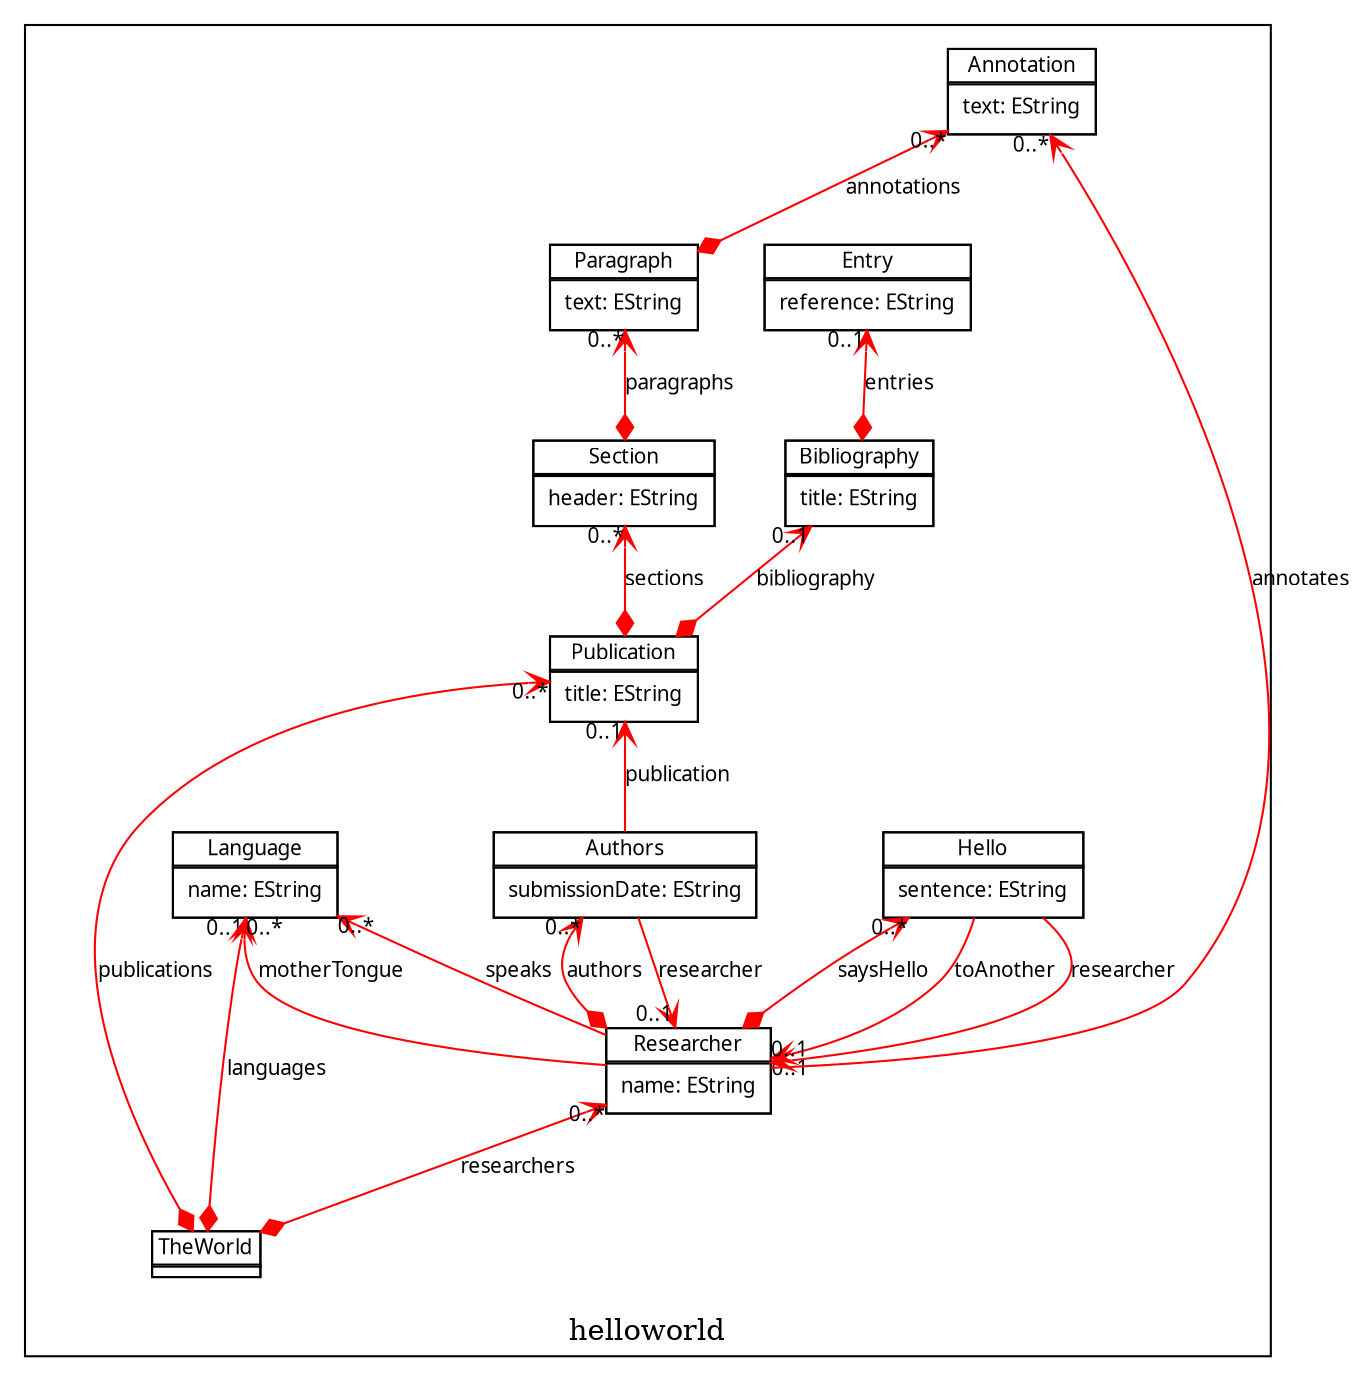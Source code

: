 digraph G { rankdir=BT  overlap = "scale" labelfloat = "true" node [fontname="Verdana", fontsize=10, shape=none] edge [fontname="Verdana", fontsize=10];
subgraph cluster_1 /*start subgraph 2*/{ label="ecore";
}/*end subgraph*/subgraph cluster_14114126 /*start subgraph 1*/{ label="helloworld";
id13978943[label=<<TABLE  cellspacing="-1" cellpadding="0" border="0" > <!-- top  --> <TR><TD port="pid13978943"><TABLE bgcolor=".0 .0 1.0" cellspacing="-1" border="1" ><TR><TD>Language</TD></TR>
<TR><TD><TABLE border="0">
<!-- attr 4  --><TR><TD port="pLanguage_name" align="left">name: EString</TD></TR></TABLE></TD></TR>
</TABLE>
</TD></TR></TABLE>>];

id18091254[label=<<TABLE  cellspacing="-1" cellpadding="0" border="0" > <!-- top  --> <TR><TD port="pid18091254"><TABLE bgcolor=".0 .0 1.0" cellspacing="-1" border="1" ><TR><TD>Hello</TD></TR>
<TR><TD><TABLE border="0">
<!-- attr 4  --><TR><TD port="pHello_sentence" align="left">sentence: EString</TD></TR></TABLE></TD></TR>
</TABLE>
</TD></TR></TABLE>>];

id18294794[label=<<TABLE  cellspacing="-1" cellpadding="0" border="0" > <!-- top  --> <TR><TD port="pid18294794"><TABLE bgcolor=".0 .0 1.0" cellspacing="-1" border="1" ><TR><TD>Annotation</TD></TR>
<TR><TD><TABLE border="0">
<!-- attr 4  --><TR><TD port="pAnnotation_text" align="left">text: EString</TD></TR></TABLE></TD></TR>
</TABLE>
</TD></TR></TABLE>>];

id648928[label=<<TABLE  cellspacing="-1" cellpadding="0" border="0" > <!-- top  --> <TR><TD port="pid648928"><TABLE bgcolor=".0 .0 1.0" cellspacing="-1" border="1" ><TR><TD>Paragraph</TD></TR>
<TR><TD><TABLE border="0">
<!-- attr 4  --><TR><TD port="pParagraph_text" align="left">text: EString</TD></TR></TABLE></TD></TR>
</TABLE>
</TD></TR></TABLE>>];

id9073930[label=<<TABLE  cellspacing="-1" cellpadding="0" border="0" > <!-- top  --> <TR><TD port="pid9073930"><TABLE bgcolor=".0 .0 1.0" cellspacing="-1" border="1" ><TR><TD>Section</TD></TR>
<TR><TD><TABLE border="0">
<!-- attr 4  --><TR><TD port="pSection_header" align="left">header: EString</TD></TR></TABLE></TD></TR>
</TABLE>
</TD></TR></TABLE>>];

id6270370[label=<<TABLE  cellspacing="-1" cellpadding="0" border="0" > <!-- top  --> <TR><TD port="pid6270370"><TABLE bgcolor=".0 .0 1.0" cellspacing="-1" border="1" ><TR><TD>Entry</TD></TR>
<TR><TD><TABLE border="0">
<!-- attr 4  --><TR><TD port="pEntry_reference" align="left">reference: EString</TD></TR></TABLE></TD></TR>
</TABLE>
</TD></TR></TABLE>>];

id21342485[label=<<TABLE  cellspacing="-1" cellpadding="0" border="0" > <!-- top  --> <TR><TD port="pid21342485"><TABLE bgcolor=".0 .0 1.0" cellspacing="-1" border="1" ><TR><TD>Bibliography</TD></TR>
<TR><TD><TABLE border="0">
<!-- attr 4  --><TR><TD port="pBibliography_title" align="left">title: EString</TD></TR></TABLE></TD></TR>
</TABLE>
</TD></TR></TABLE>>];

id23001706[label=<<TABLE  cellspacing="-1" cellpadding="0" border="0" > <!-- top  --> <TR><TD port="pid23001706"><TABLE bgcolor=".0 .0 1.0" cellspacing="-1" border="1" ><TR><TD>Publication</TD></TR>
<TR><TD><TABLE border="0">
<!-- attr 4  --><TR><TD port="pPublication_title" align="left">title: EString</TD></TR></TABLE></TD></TR>
</TABLE>
</TD></TR></TABLE>>];

id1356681[label=<<TABLE  cellspacing="-1" cellpadding="0" border="0" > <!-- top  --> <TR><TD port="pid1356681"><TABLE bgcolor=".0 .0 1.0" cellspacing="-1" border="1" ><TR><TD>Authors</TD></TR>
<TR><TD><TABLE border="0">
<!-- attr 4  --><TR><TD port="pAuthors_submissionDate" align="left">submissionDate: EString</TD></TR></TABLE></TD></TR>
</TABLE>
</TD></TR></TABLE>>];

id29516678[label=<<TABLE  cellspacing="-1" cellpadding="0" border="0" > <!-- top  --> <TR><TD port="pid29516678"><TABLE bgcolor=".0 .0 1.0" cellspacing="-1" border="1" ><TR><TD>Researcher</TD></TR>
<TR><TD><TABLE border="0">
<!-- attr 4  --><TR><TD port="pResearcher_name" align="left">name: EString</TD></TR></TABLE></TD></TR>
</TABLE>
</TD></TR></TABLE>>];

id29923710[label=<<TABLE  cellspacing="-1" cellpadding="0" border="0" > <!-- top  --> <TR><TD port="pid29923710"><TABLE bgcolor=".0 .0 1.0" cellspacing="-1" border="1" ><TR><TD>TheWorld</TD></TR>
<TR><TD></TD></TR></TABLE>
</TD></TR></TABLE>>];

}/*end subgraph*/id29923710:pid29923710 -> id13978943:pid13978943 [color=red,dir=both,arrowtail=diamond,arrowhead=vee,headlabel="0..*",label="languages"];
id18091254:pid18091254 -> id29516678:pid29516678 [color=red,arrowhead=vee,headlabel="0..1",label="toAnother"];
id18091254:pid18091254 -> id29516678:pid29516678 [color=red,arrowhead=vee,headlabel="0..1",label="researcher"];
id29516678:pid29516678 -> id18091254:pid18091254 [color=red,dir=both,arrowtail=diamond,arrowhead=vee,headlabel="0..*",label="saysHello"];
id29516678:pid29516678 -> id13978943:pid13978943 [color=red,arrowhead=vee,headlabel="0..1",label="motherTongue"];
id29516678:pid29516678 -> id13978943:pid13978943 [color=red,arrowhead=vee,headlabel="0..*",label="speaks"];
id648928:pid648928 -> id18294794:pid18294794 [color=red,dir=both,arrowtail=diamond,arrowhead=vee,headlabel="0..*",label="annotations"];
id9073930:pid9073930 -> id648928:pid648928 [color=red,dir=both,arrowtail=diamond,arrowhead=vee,headlabel="0..*",label="paragraphs"];
id23001706:pid23001706 -> id9073930:pid9073930 [color=red,dir=both,arrowtail=diamond,arrowhead=vee,headlabel="0..*",label="sections"];
id21342485:pid21342485 -> id6270370:pid6270370 [color=red,dir=both,arrowtail=diamond,arrowhead=vee,headlabel="0..1",label="entries"];
id23001706:pid23001706 -> id21342485:pid21342485 [color=red,dir=both,arrowtail=diamond,arrowhead=vee,headlabel="0..1",label="bibliography"];
id1356681:pid1356681 -> id23001706:pid23001706 [color=red,arrowhead=vee,headlabel="0..1",label="publication"];
id1356681:pid1356681 -> id29516678:pid29516678 [color=red,arrowhead=vee,headlabel="0..1",label="researcher"];
id29516678:pid29516678 -> id1356681:pid1356681 [color=red,dir=both,arrowtail=diamond,arrowhead=vee,headlabel="0..*",label="authors"];
id29516678:pid29516678 -> id18294794:pid18294794 [color=red,arrowhead=vee,headlabel="0..*",label="annotates"];
id29923710:pid29923710 -> id29516678:pid29516678 [color=red,dir=both,arrowtail=diamond,arrowhead=vee,headlabel="0..*",label="researchers"];
id29923710:pid29923710 -> id23001706:pid23001706 [color=red,dir=both,arrowtail=diamond,arrowhead=vee,headlabel="0..*",label="publications"];
}/*end graph*/